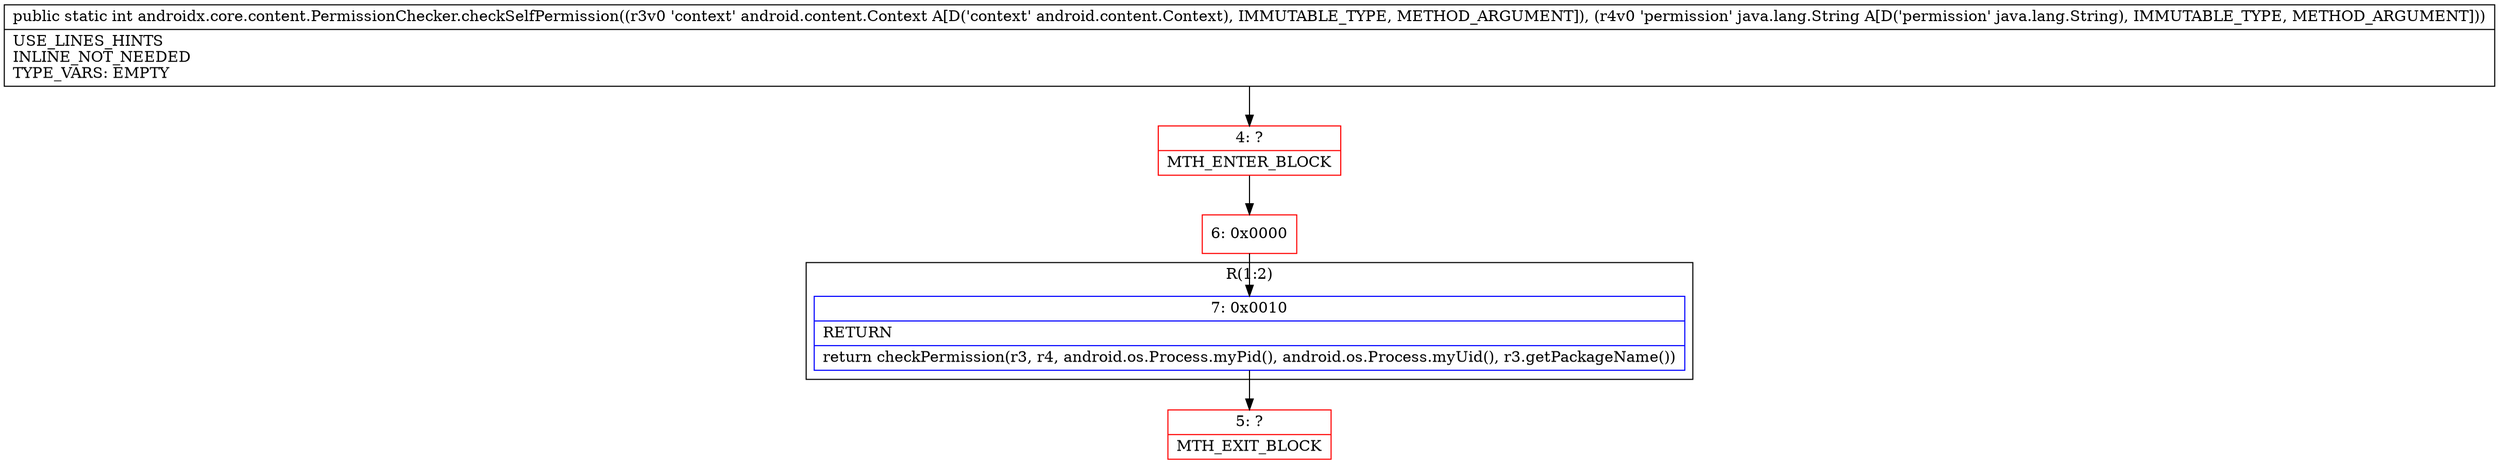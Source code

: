 digraph "CFG forandroidx.core.content.PermissionChecker.checkSelfPermission(Landroid\/content\/Context;Ljava\/lang\/String;)I" {
subgraph cluster_Region_1288835372 {
label = "R(1:2)";
node [shape=record,color=blue];
Node_7 [shape=record,label="{7\:\ 0x0010|RETURN\l|return checkPermission(r3, r4, android.os.Process.myPid(), android.os.Process.myUid(), r3.getPackageName())\l}"];
}
Node_4 [shape=record,color=red,label="{4\:\ ?|MTH_ENTER_BLOCK\l}"];
Node_6 [shape=record,color=red,label="{6\:\ 0x0000}"];
Node_5 [shape=record,color=red,label="{5\:\ ?|MTH_EXIT_BLOCK\l}"];
MethodNode[shape=record,label="{public static int androidx.core.content.PermissionChecker.checkSelfPermission((r3v0 'context' android.content.Context A[D('context' android.content.Context), IMMUTABLE_TYPE, METHOD_ARGUMENT]), (r4v0 'permission' java.lang.String A[D('permission' java.lang.String), IMMUTABLE_TYPE, METHOD_ARGUMENT]))  | USE_LINES_HINTS\lINLINE_NOT_NEEDED\lTYPE_VARS: EMPTY\l}"];
MethodNode -> Node_4;Node_7 -> Node_5;
Node_4 -> Node_6;
Node_6 -> Node_7;
}

